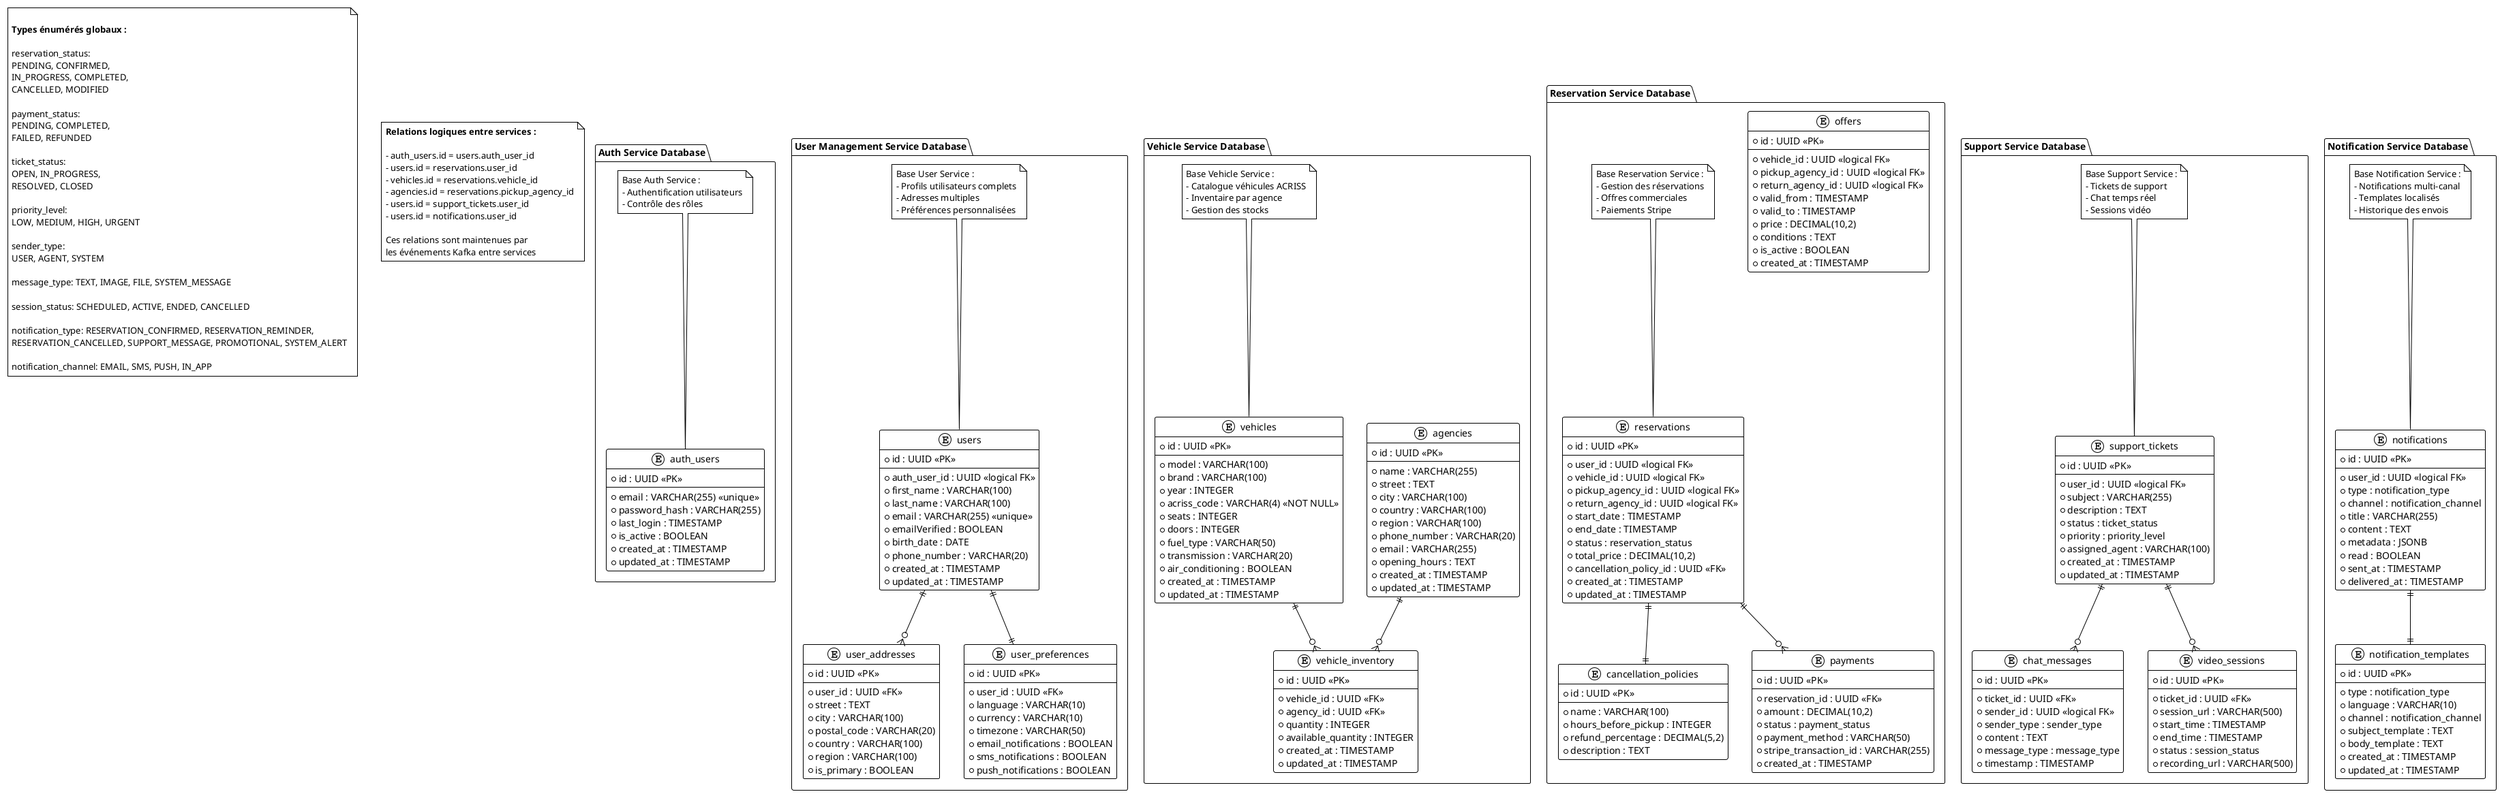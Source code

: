 @startuml Entités-Relations séparées par Microservices
!theme plain

' Types énumérés définis au niveau global
note as global_enums

  **Types énumérés globaux :**

  reservation_status:
  PENDING, CONFIRMED,
  IN_PROGRESS, COMPLETED,
  CANCELLED, MODIFIED

  payment_status:
  PENDING, COMPLETED,
  FAILED, REFUNDED

  ticket_status:
  OPEN, IN_PROGRESS,
  RESOLVED, CLOSED

  priority_level:
  LOW, MEDIUM, HIGH, URGENT

  sender_type:
  USER, AGENT, SYSTEM

  message_type: TEXT, IMAGE, FILE, SYSTEM_MESSAGE

  session_status: SCHEDULED, ACTIVE, ENDED, CANCELLED

  notification_type: RESERVATION_CONFIRMED, RESERVATION_REMINDER,
  RESERVATION_CANCELLED, SUPPORT_MESSAGE, PROMOTIONAL, SYSTEM_ALERT

  notification_channel: EMAIL, SMS, PUSH, IN_APP
end note

' Relations logiques inter-services (pas de FK physiques)
note as logical_relations
  **Relations logiques entre services :**

  - auth_users.id = users.auth_user_id
  - users.id = reservations.user_id
  - vehicles.id = reservations.vehicle_id
  - agencies.id = reservations.pickup_agency_id
  - users.id = support_tickets.user_id
  - users.id = notifications.user_id

  Ces relations sont maintenues par
  les événements Kafka entre services
end note

package "Auth Service Database" {
  entity "auth_users" as auth_users {
    * id : UUID <<PK>>
    --
    * email : VARCHAR(255) <<unique>>
    * password_hash : VARCHAR(255)
    * last_login : TIMESTAMP
    * is_active : BOOLEAN
    * created_at : TIMESTAMP
    * updated_at : TIMESTAMP
  }

  note top of auth_users
    Base Auth Service :
    - Authentification utilisateurs
    - Contrôle des rôles
  end note
}

package "User Management Service Database" {
  entity "users" as users {
    * id : UUID <<PK>>
    --
    * auth_user_id : UUID <<logical FK>>
    * first_name : VARCHAR(100)
    * last_name : VARCHAR(100)
    * email : VARCHAR(255) <<unique>>
    * emailVerified : BOOLEAN
    * birth_date : DATE
    * phone_number : VARCHAR(20)
    * created_at : TIMESTAMP
    * updated_at : TIMESTAMP
  }
  
  entity "user_addresses" as user_addresses {
    * id : UUID <<PK>>
    --
    * user_id : UUID <<FK>>
    * street : TEXT
    * city : VARCHAR(100)
    * postal_code : VARCHAR(20)
    * country : VARCHAR(100)
    * region : VARCHAR(100)
    * is_primary : BOOLEAN
  }
  
  entity "user_preferences" as user_preferences {
    * id : UUID <<PK>>
    --
    * user_id : UUID <<FK>>
    * language : VARCHAR(10)
    * currency : VARCHAR(10)
    * timezone : VARCHAR(50)
    * email_notifications : BOOLEAN
    * sms_notifications : BOOLEAN
    * push_notifications : BOOLEAN
  }
  
  users ||--o{ user_addresses
  users ||--|| user_preferences
  
  note top of users
    Base User Service :
    - Profils utilisateurs complets
    - Adresses multiples
    - Préférences personnalisées
  end note
}

package "Vehicle Service Database" {
  entity "vehicles" as vehicles {
    * id : UUID <<PK>>
    --
    * model : VARCHAR(100)
    * brand : VARCHAR(100)
    * year : INTEGER
    * acriss_code : VARCHAR(4) <<NOT NULL>>
    * seats : INTEGER
    * doors : INTEGER
    * fuel_type : VARCHAR(50)
    * transmission : VARCHAR(20)
    * air_conditioning : BOOLEAN
    * created_at : TIMESTAMP
    * updated_at : TIMESTAMP
  }
  
  entity "agencies" as agencies {
    * id : UUID <<PK>>
    --
    * name : VARCHAR(255)
    * street : TEXT
    * city : VARCHAR(100)
    * country : VARCHAR(100)
    * region : VARCHAR(100)
    * phone_number : VARCHAR(20)
    * email : VARCHAR(255)
    * opening_hours : TEXT
    * created_at : TIMESTAMP
    * updated_at : TIMESTAMP
  }
  
  entity "vehicle_inventory" as vehicle_inventory {
    * id : UUID <<PK>>
    --
    * vehicle_id : UUID <<FK>>
    * agency_id : UUID <<FK>>
    * quantity : INTEGER
    * available_quantity : INTEGER
    * created_at : TIMESTAMP
    * updated_at : TIMESTAMP
  }
  
  vehicles ||--o{ vehicle_inventory
  agencies ||--o{ vehicle_inventory
  
  note top of vehicles
    Base Vehicle Service :
    - Catalogue véhicules ACRISS
    - Inventaire par agence
    - Gestion des stocks
  end note
}

package "Reservation Service Database" {
  entity "reservations" as reservations {
    * id : UUID <<PK>>
    --
    * user_id : UUID <<logical FK>>
    * vehicle_id : UUID <<logical FK>>
    * pickup_agency_id : UUID <<logical FK>>
    * return_agency_id : UUID <<logical FK>>
    * start_date : TIMESTAMP
    * end_date : TIMESTAMP
    * status : reservation_status
    * total_price : DECIMAL(10,2)
    * cancellation_policy_id : UUID <<FK>>
    * created_at : TIMESTAMP
    * updated_at : TIMESTAMP
  }
  
  entity "offers" as offers {
    * id : UUID <<PK>>
    --
    * vehicle_id : UUID <<logical FK>>
    * pickup_agency_id : UUID <<logical FK>>
    * return_agency_id : UUID <<logical FK>>
    * valid_from : TIMESTAMP
    * valid_to : TIMESTAMP
    * price : DECIMAL(10,2)
    * conditions : TEXT
    * is_active : BOOLEAN
    * created_at : TIMESTAMP
  }
  
  entity "cancellation_policies" as cancellation_policies {
    * id : UUID <<PK>>
    --
    * name : VARCHAR(100)
    * hours_before_pickup : INTEGER
    * refund_percentage : DECIMAL(5,2)
    * description : TEXT
  }
  
  entity "payments" as payments {
    * id : UUID <<PK>>
    --
    * reservation_id : UUID <<FK>>
    * amount : DECIMAL(10,2)
    * status : payment_status
    * payment_method : VARCHAR(50)
    * stripe_transaction_id : VARCHAR(255)
    * created_at : TIMESTAMP
  }
  
  reservations ||--|| cancellation_policies
  reservations ||--o{ payments
  
  note top of reservations
    Base Reservation Service :
    - Gestion des réservations
    - Offres commerciales
    - Paiements Stripe
  end note
}

package "Support Service Database" {
  entity "support_tickets" as support_tickets {
    * id : UUID <<PK>>
    --
    * user_id : UUID <<logical FK>>
    * subject : VARCHAR(255)
    * description : TEXT
    * status : ticket_status
    * priority : priority_level
    * assigned_agent : VARCHAR(100)
    * created_at : TIMESTAMP
    * updated_at : TIMESTAMP
  }
  
  entity "chat_messages" as chat_messages {
    * id : UUID <<PK>>
    --
    * ticket_id : UUID <<FK>>
    * sender_id : UUID <<logical FK>>
    * sender_type : sender_type
    * content : TEXT
    * message_type : message_type
    * timestamp : TIMESTAMP
  }
  
  entity "video_sessions" as video_sessions {
    * id : UUID <<PK>>
    --
    * ticket_id : UUID <<FK>>
    * session_url : VARCHAR(500)
    * start_time : TIMESTAMP
    * end_time : TIMESTAMP
    * status : session_status
    * recording_url : VARCHAR(500)
  }
  
  support_tickets ||--o{ chat_messages
  support_tickets ||--o{ video_sessions
  
  note top of support_tickets
    Base Support Service :
    - Tickets de support
    - Chat temps réel
    - Sessions vidéo
  end note
}

package "Notification Service Database" {
  entity "notifications" as notifications {
    * id : UUID <<PK>>
    --
    * user_id : UUID <<logical FK>>
    * type : notification_type
    * channel : notification_channel
    * title : VARCHAR(255)
    * content : TEXT
    * metadata : JSONB
    * read : BOOLEAN
    * sent_at : TIMESTAMP
    * delivered_at : TIMESTAMP
  }
  
  entity "notification_templates" as notification_templates {
    * id : UUID <<PK>>
    --
    * type : notification_type
    * language : VARCHAR(10)
    * channel : notification_channel
    * subject_template : TEXT
    * body_template : TEXT
    * created_at : TIMESTAMP
    * updated_at : TIMESTAMP
  }
  
  notifications ||--|| notification_templates
  
  note top of notifications
    Base Notification Service :
    - Notifications multi-canal
    - Templates localisés
    - Historique des envois
  end note
}



@enduml